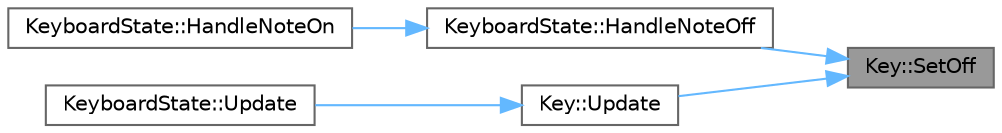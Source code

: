 digraph "Key::SetOff"
{
 // LATEX_PDF_SIZE
  bgcolor="transparent";
  edge [fontname=Helvetica,fontsize=10,labelfontname=Helvetica,labelfontsize=10];
  node [fontname=Helvetica,fontsize=10,shape=box,height=0.2,width=0.4];
  rankdir="RL";
  Node1 [id="Node000001",label="Key::SetOff",height=0.2,width=0.4,color="gray40", fillcolor="grey60", style="filled", fontcolor="black",tooltip=" "];
  Node1 -> Node2 [id="edge1_Node000001_Node000002",dir="back",color="steelblue1",style="solid",tooltip=" "];
  Node2 [id="Node000002",label="KeyboardState::HandleNoteOff",height=0.2,width=0.4,color="grey40", fillcolor="white", style="filled",URL="$db/d37/class_keyboard_state.html#af3b786ba848c2366f40115cd8765a697",tooltip=" "];
  Node2 -> Node3 [id="edge2_Node000002_Node000003",dir="back",color="steelblue1",style="solid",tooltip=" "];
  Node3 [id="Node000003",label="KeyboardState::HandleNoteOn",height=0.2,width=0.4,color="grey40", fillcolor="white", style="filled",URL="$db/d37/class_keyboard_state.html#a6327c48f59e01741fbb2db535ad49c35",tooltip=" "];
  Node1 -> Node4 [id="edge3_Node000001_Node000004",dir="back",color="steelblue1",style="solid",tooltip=" "];
  Node4 [id="Node000004",label="Key::Update",height=0.2,width=0.4,color="grey40", fillcolor="white", style="filled",URL="$db/d42/struct_key.html#ac841a3966fde8cd5df0eafa0bdcf0cca",tooltip=" "];
  Node4 -> Node5 [id="edge4_Node000004_Node000005",dir="back",color="steelblue1",style="solid",tooltip=" "];
  Node5 [id="Node000005",label="KeyboardState::Update",height=0.2,width=0.4,color="grey40", fillcolor="white", style="filled",URL="$db/d37/class_keyboard_state.html#a12563a96cac7c1069fd1fdcbed1ed3c0",tooltip=" "];
}
